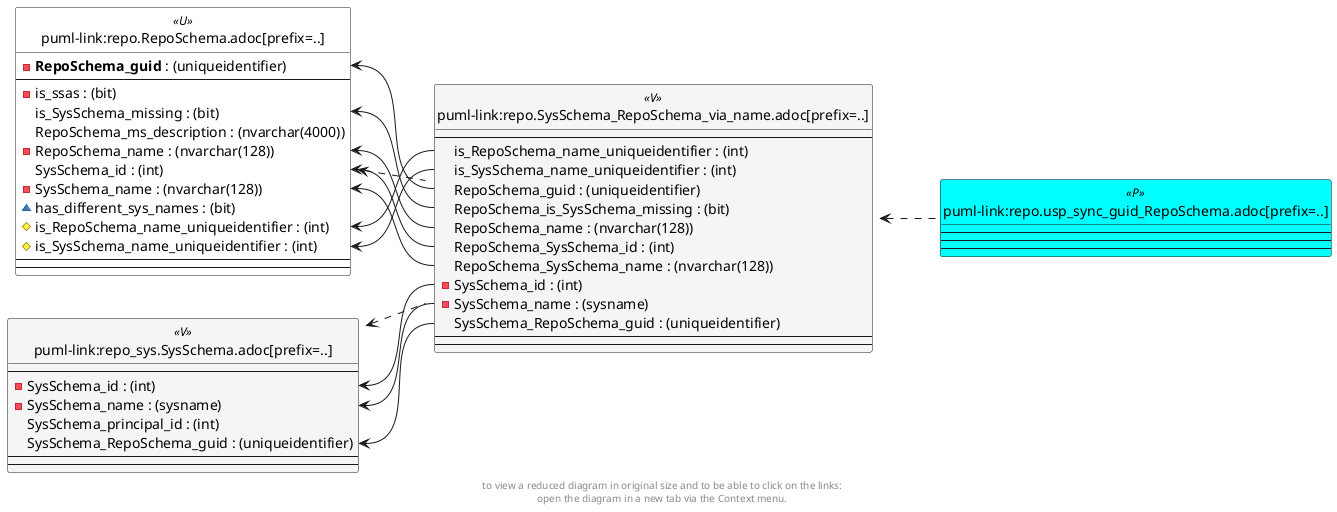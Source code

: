 @startuml
left to right direction
'top to bottom direction
hide circle
'avoide "." issues:
set namespaceSeparator none


skinparam class {
  BackgroundColor White
  BackgroundColor<<FN>> Yellow
  BackgroundColor<<FS>> Yellow
  BackgroundColor<<FT>> LightGray
  BackgroundColor<<IF>> Yellow
  BackgroundColor<<IS>> Yellow
  BackgroundColor<<P>> Aqua
  BackgroundColor<<PC>> Aqua
  BackgroundColor<<SN>> Yellow
  BackgroundColor<<SO>> SlateBlue
  BackgroundColor<<TF>> LightGray
  BackgroundColor<<TR>> Tomato
  BackgroundColor<<U>> White
  BackgroundColor<<V>> WhiteSmoke
  BackgroundColor<<X>> Aqua
}


entity "puml-link:repo.RepoSchema.adoc[prefix=..]" as repo.RepoSchema << U >> {
  - **RepoSchema_guid** : (uniqueidentifier)
  --
  - is_ssas : (bit)
  is_SysSchema_missing : (bit)
  RepoSchema_ms_description : (nvarchar(4000))
  - RepoSchema_name : (nvarchar(128))
  SysSchema_id : (int)
  - SysSchema_name : (nvarchar(128))
  ~ has_different_sys_names : (bit)
  # is_RepoSchema_name_uniqueidentifier : (int)
  # is_SysSchema_name_uniqueidentifier : (int)
  --
  --
}

entity "puml-link:repo.SysSchema_RepoSchema_via_name.adoc[prefix=..]" as repo.SysSchema_RepoSchema_via_name << V >> {
  --
  is_RepoSchema_name_uniqueidentifier : (int)
  is_SysSchema_name_uniqueidentifier : (int)
  RepoSchema_guid : (uniqueidentifier)
  RepoSchema_is_SysSchema_missing : (bit)
  RepoSchema_name : (nvarchar(128))
  RepoSchema_SysSchema_id : (int)
  RepoSchema_SysSchema_name : (nvarchar(128))
  - SysSchema_id : (int)
  - SysSchema_name : (sysname)
  SysSchema_RepoSchema_guid : (uniqueidentifier)
  --
  --
}

entity "puml-link:repo.usp_sync_guid_RepoSchema.adoc[prefix=..]" as repo.usp_sync_guid_RepoSchema << P >> {
  --
  --
  --
}

entity "puml-link:repo_sys.SysSchema.adoc[prefix=..]" as repo_sys.SysSchema << V >> {
  --
  - SysSchema_id : (int)
  - SysSchema_name : (sysname)
  SysSchema_principal_id : (int)
  SysSchema_RepoSchema_guid : (uniqueidentifier)
  --
  --
}

repo.RepoSchema <.. repo.SysSchema_RepoSchema_via_name
repo.SysSchema_RepoSchema_via_name <.. repo.usp_sync_guid_RepoSchema
repo_sys.SysSchema <.. repo.SysSchema_RepoSchema_via_name
repo.RepoSchema::is_RepoSchema_name_uniqueidentifier <-- repo.SysSchema_RepoSchema_via_name::is_RepoSchema_name_uniqueidentifier
repo.RepoSchema::is_SysSchema_missing <-- repo.SysSchema_RepoSchema_via_name::RepoSchema_is_SysSchema_missing
repo.RepoSchema::is_SysSchema_name_uniqueidentifier <-- repo.SysSchema_RepoSchema_via_name::is_SysSchema_name_uniqueidentifier
repo.RepoSchema::RepoSchema_guid <-- repo.SysSchema_RepoSchema_via_name::RepoSchema_guid
repo.RepoSchema::RepoSchema_name <-- repo.SysSchema_RepoSchema_via_name::RepoSchema_name
repo.RepoSchema::SysSchema_id <-- repo.SysSchema_RepoSchema_via_name::RepoSchema_SysSchema_id
repo.RepoSchema::SysSchema_name <-- repo.SysSchema_RepoSchema_via_name::RepoSchema_SysSchema_name
repo_sys.SysSchema::SysSchema_id <-- repo.SysSchema_RepoSchema_via_name::SysSchema_id
repo_sys.SysSchema::SysSchema_name <-- repo.SysSchema_RepoSchema_via_name::SysSchema_name
repo_sys.SysSchema::SysSchema_RepoSchema_guid <-- repo.SysSchema_RepoSchema_via_name::SysSchema_RepoSchema_guid
footer
to view a reduced diagram in original size and to be able to click on the links:
open the diagram in a new tab via the Context menu.
end footer

@enduml


